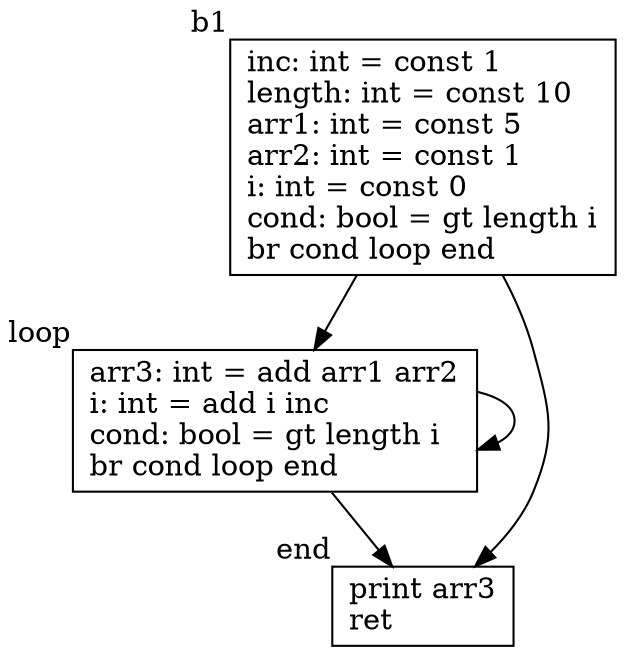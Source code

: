 digraph main {
  b1 [shape=box, xlabel="b1", label="inc: int = const 1\llength: int = const 10\larr1: int = const 5\larr2: int = const 1\li: int = const 0\lcond: bool = gt length i\lbr cond loop end\l"];
  loop [shape=box, xlabel="loop", label="arr3: int = add arr1 arr2\li: int = add i inc\lcond: bool = gt length i\lbr cond loop end\l"];
  end [shape=box, xlabel="end", label="print arr3\lret \l"];
  b1 -> loop;
  b1 -> end;
  loop -> loop;
  loop -> end;
}

